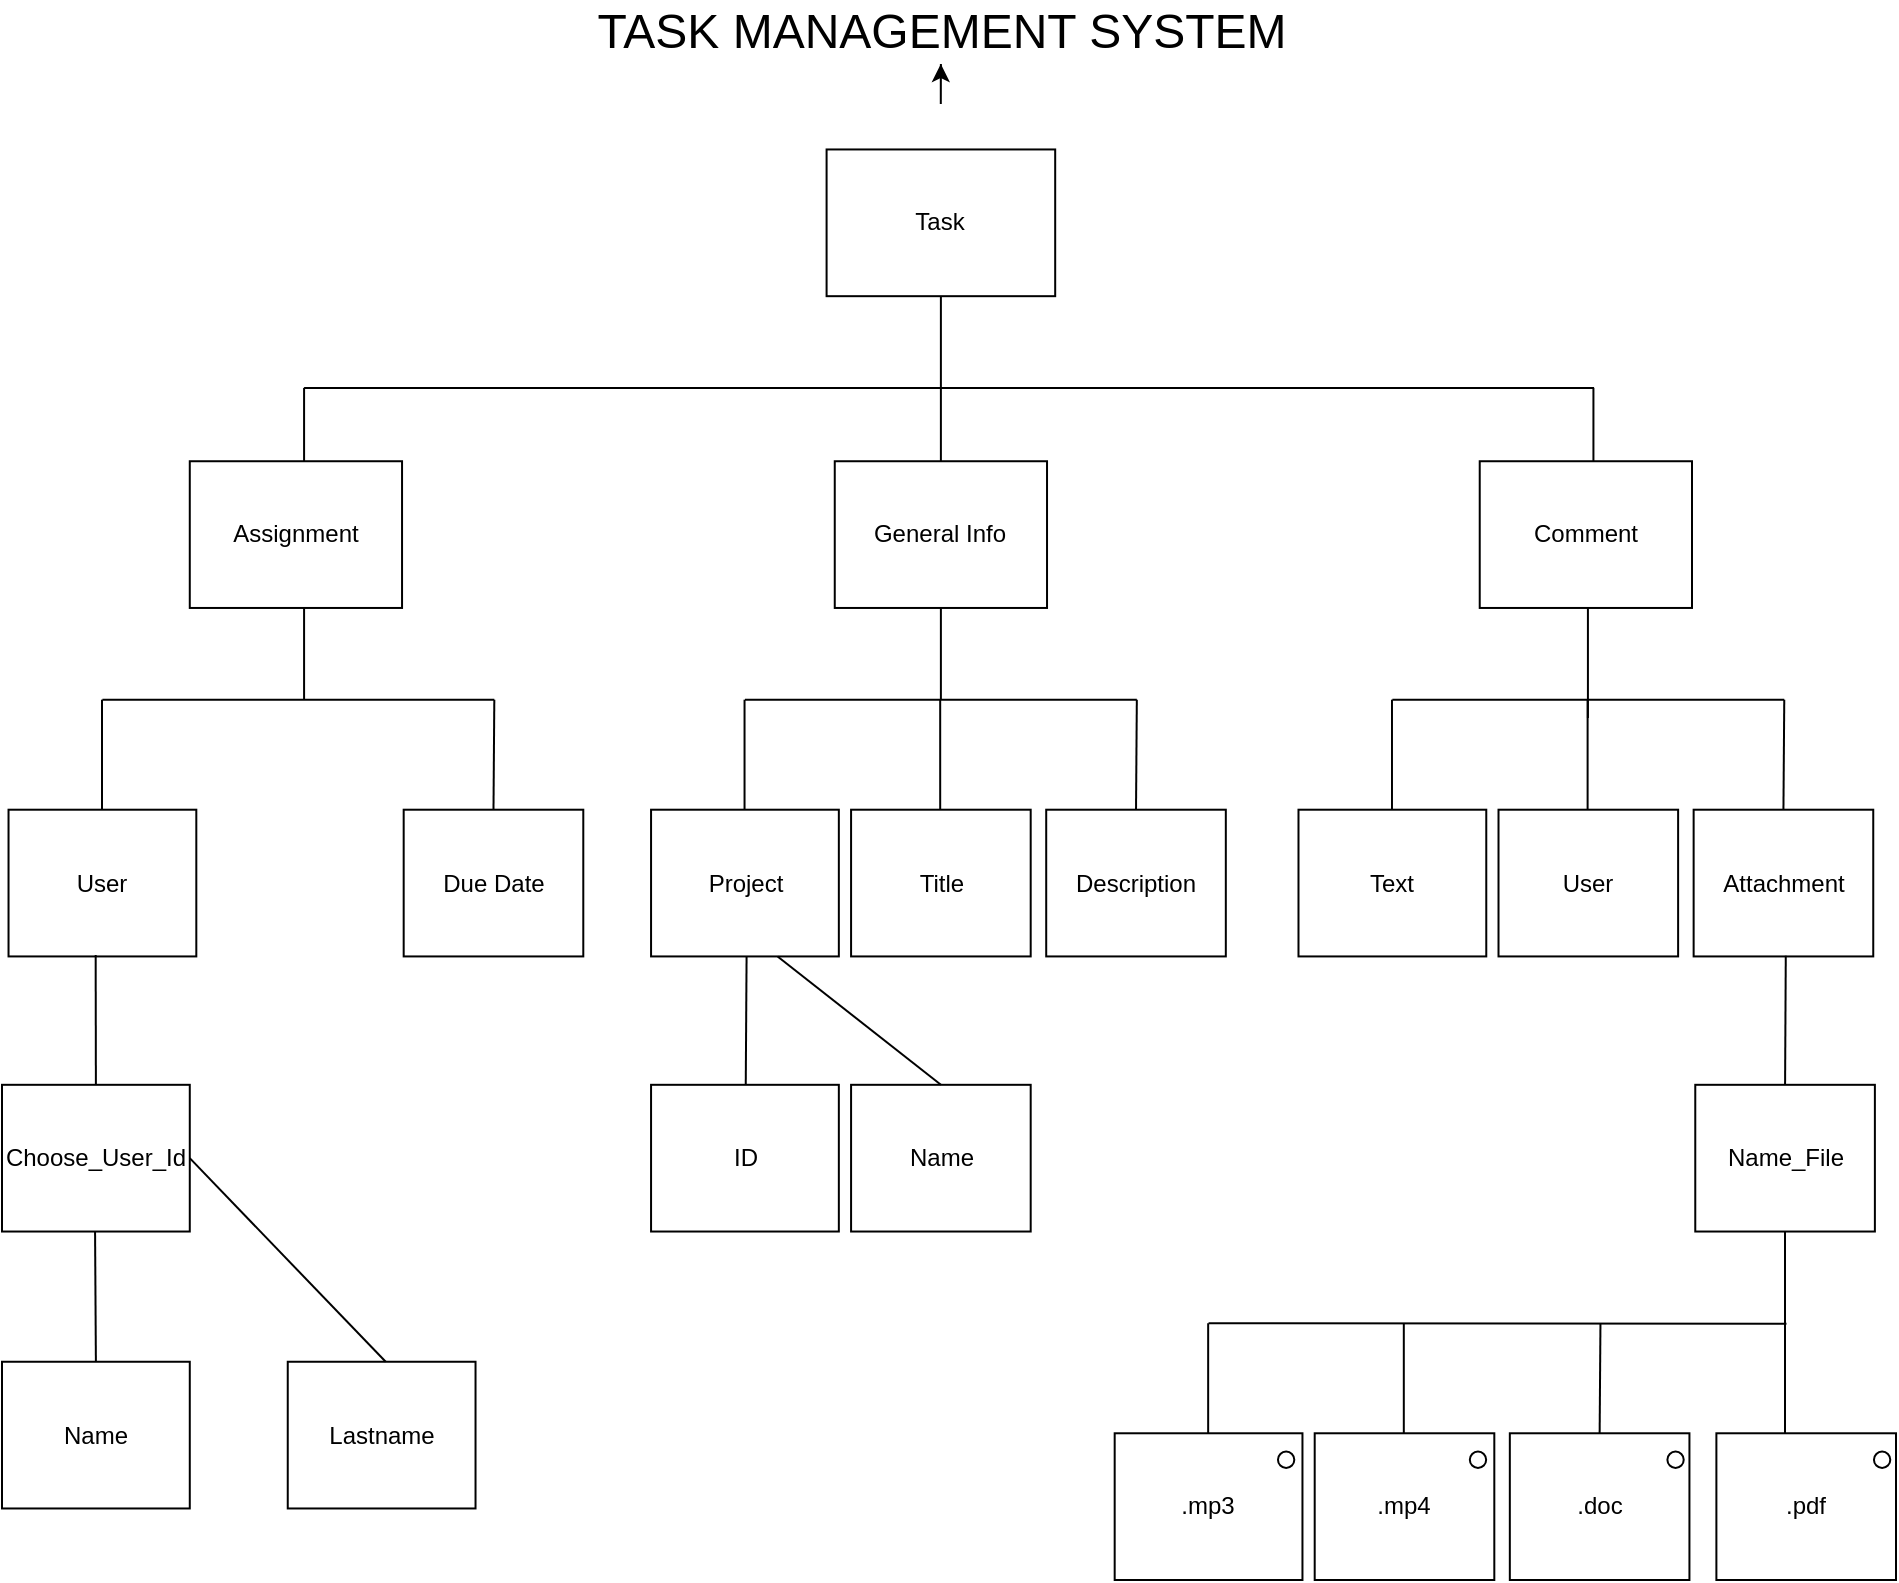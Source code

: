 <mxfile version="24.4.0" type="device">
  <diagram name="Page-1" id="64c3da0e-402f-94eb-ee01-a36477274f13">
    <mxGraphModel dx="2206" dy="1351" grid="1" gridSize="10" guides="1" tooltips="1" connect="1" arrows="1" fold="1" page="1" pageScale="1" pageWidth="1169" pageHeight="826" background="none" math="0" shadow="0">
      <root>
        <mxCell id="0" />
        <mxCell id="1" parent="0" />
        <mxCell id="usqcu13enTpnTAuMg_rE-304" value="" style="group" vertex="1" connectable="0" parent="1">
          <mxGeometry x="133" y="30" width="947" height="790" as="geometry" />
        </mxCell>
        <mxCell id="usqcu13enTpnTAuMg_rE-299" value="&lt;font style=&quot;font-size: 24px;&quot;&gt;TASK MANAGEMENT SYSTEM&lt;/font&gt;" style="text;html=1;align=center;verticalAlign=middle;whiteSpace=wrap;rounded=0;" vertex="1" parent="usqcu13enTpnTAuMg_rE-304">
          <mxGeometry x="272.626" width="393.634" height="32.027" as="geometry" />
        </mxCell>
        <mxCell id="usqcu13enTpnTAuMg_rE-300" style="edgeStyle=orthogonalEdgeStyle;rounded=0;orthogonalLoop=1;jettySize=auto;html=1;exitX=0.5;exitY=1;exitDx=0;exitDy=0;" edge="1" parent="usqcu13enTpnTAuMg_rE-304" source="usqcu13enTpnTAuMg_rE-299" target="usqcu13enTpnTAuMg_rE-299">
          <mxGeometry relative="1" as="geometry" />
        </mxCell>
        <mxCell id="usqcu13enTpnTAuMg_rE-234" value="Task" style="rounded=0;whiteSpace=wrap;html=1;" vertex="1" parent="usqcu13enTpnTAuMg_rE-304">
          <mxGeometry x="412.295" y="74.73" width="114.3" height="73.361" as="geometry" />
        </mxCell>
        <mxCell id="usqcu13enTpnTAuMg_rE-236" value="" style="endArrow=none;html=1;rounded=0;entryX=0.5;entryY=1;entryDx=0;entryDy=0;" edge="1" parent="usqcu13enTpnTAuMg_rE-304" source="usqcu13enTpnTAuMg_rE-237" target="usqcu13enTpnTAuMg_rE-234">
          <mxGeometry width="50" height="50" relative="1" as="geometry">
            <mxPoint x="469.445" y="230.622" as="sourcePoint" />
            <mxPoint x="493.938" y="138.921" as="targetPoint" />
          </mxGeometry>
        </mxCell>
        <mxCell id="usqcu13enTpnTAuMg_rE-237" value="General Info" style="rounded=0;whiteSpace=wrap;html=1;" vertex="1" parent="usqcu13enTpnTAuMg_rE-304">
          <mxGeometry x="416.378" y="230.622" width="106.135" height="73.361" as="geometry" />
        </mxCell>
        <mxCell id="usqcu13enTpnTAuMg_rE-238" value="Assignment" style="rounded=0;whiteSpace=wrap;html=1;" vertex="1" parent="usqcu13enTpnTAuMg_rE-304">
          <mxGeometry x="93.889" y="230.622" width="106.135" height="73.361" as="geometry" />
        </mxCell>
        <mxCell id="usqcu13enTpnTAuMg_rE-239" value="Comment" style="rounded=0;whiteSpace=wrap;html=1;" vertex="1" parent="usqcu13enTpnTAuMg_rE-304">
          <mxGeometry x="738.866" y="230.622" width="106.135" height="73.361" as="geometry" />
        </mxCell>
        <mxCell id="usqcu13enTpnTAuMg_rE-241" value="" style="endArrow=none;html=1;rounded=0;" edge="1" parent="usqcu13enTpnTAuMg_rE-304">
          <mxGeometry width="50" height="50" relative="1" as="geometry">
            <mxPoint x="151.039" y="230.622" as="sourcePoint" />
            <mxPoint x="151.039" y="193.941" as="targetPoint" />
          </mxGeometry>
        </mxCell>
        <mxCell id="usqcu13enTpnTAuMg_rE-243" value="" style="group;fontStyle=4" vertex="1" connectable="0" parent="usqcu13enTpnTAuMg_rE-304">
          <mxGeometry x="151.039" y="193.941" width="644.977" height="36.681" as="geometry" />
        </mxCell>
        <mxCell id="usqcu13enTpnTAuMg_rE-240" value="" style="endArrow=none;html=1;rounded=0;" edge="1" parent="usqcu13enTpnTAuMg_rE-243">
          <mxGeometry width="50" height="50" relative="1" as="geometry">
            <mxPoint x="644.977" as="sourcePoint" />
            <mxPoint as="targetPoint" />
          </mxGeometry>
        </mxCell>
        <mxCell id="usqcu13enTpnTAuMg_rE-242" value="" style="endArrow=none;html=1;rounded=0;" edge="1" parent="usqcu13enTpnTAuMg_rE-243">
          <mxGeometry width="50" height="50" relative="1" as="geometry">
            <mxPoint x="644.678" y="36.681" as="sourcePoint" />
            <mxPoint x="644.678" as="targetPoint" />
          </mxGeometry>
        </mxCell>
        <mxCell id="usqcu13enTpnTAuMg_rE-244" value="Project" style="rounded=0;whiteSpace=wrap;html=1;" vertex="1" parent="usqcu13enTpnTAuMg_rE-304">
          <mxGeometry x="324.53" y="404.854" width="93.889" height="73.361" as="geometry" />
        </mxCell>
        <mxCell id="usqcu13enTpnTAuMg_rE-245" value="Description" style="rounded=0;whiteSpace=wrap;html=1;" vertex="1" parent="usqcu13enTpnTAuMg_rE-304">
          <mxGeometry x="522.105" y="404.854" width="89.807" height="73.361" as="geometry" />
        </mxCell>
        <mxCell id="usqcu13enTpnTAuMg_rE-249" value="" style="endArrow=none;html=1;rounded=0;" edge="1" parent="usqcu13enTpnTAuMg_rE-304">
          <mxGeometry width="50" height="50" relative="1" as="geometry">
            <mxPoint x="469.445" y="349.834" as="sourcePoint" />
            <mxPoint x="469.445" y="303.983" as="targetPoint" />
          </mxGeometry>
        </mxCell>
        <mxCell id="usqcu13enTpnTAuMg_rE-250" value="" style="endArrow=none;html=1;rounded=0;" edge="1" parent="usqcu13enTpnTAuMg_rE-304">
          <mxGeometry width="50" height="50" relative="1" as="geometry">
            <mxPoint x="567.416" y="349.834" as="sourcePoint" />
            <mxPoint x="371.474" y="349.834" as="targetPoint" />
          </mxGeometry>
        </mxCell>
        <mxCell id="usqcu13enTpnTAuMg_rE-251" value="" style="endArrow=none;html=1;rounded=0;exitX=0.5;exitY=0;exitDx=0;exitDy=0;" edge="1" parent="usqcu13enTpnTAuMg_rE-304" source="usqcu13enTpnTAuMg_rE-245">
          <mxGeometry width="50" height="50" relative="1" as="geometry">
            <mxPoint x="567.416" y="395.684" as="sourcePoint" />
            <mxPoint x="567.416" y="349.834" as="targetPoint" />
          </mxGeometry>
        </mxCell>
        <mxCell id="usqcu13enTpnTAuMg_rE-252" value="" style="endArrow=none;html=1;rounded=0;exitX=0.5;exitY=0;exitDx=0;exitDy=0;" edge="1" parent="usqcu13enTpnTAuMg_rE-304">
          <mxGeometry width="50" height="50" relative="1" as="geometry">
            <mxPoint x="371.27" y="404.854" as="sourcePoint" />
            <mxPoint x="371.27" y="349.834" as="targetPoint" />
          </mxGeometry>
        </mxCell>
        <mxCell id="usqcu13enTpnTAuMg_rE-253" value="User" style="rounded=0;whiteSpace=wrap;html=1;" vertex="1" parent="usqcu13enTpnTAuMg_rE-304">
          <mxGeometry x="3.266" y="404.854" width="93.889" height="73.361" as="geometry" />
        </mxCell>
        <mxCell id="usqcu13enTpnTAuMg_rE-254" value="Due Date" style="rounded=0;whiteSpace=wrap;html=1;" vertex="1" parent="usqcu13enTpnTAuMg_rE-304">
          <mxGeometry x="200.841" y="404.854" width="89.807" height="73.361" as="geometry" />
        </mxCell>
        <mxCell id="usqcu13enTpnTAuMg_rE-255" value="" style="endArrow=none;html=1;rounded=0;" edge="1" parent="usqcu13enTpnTAuMg_rE-304">
          <mxGeometry width="50" height="50" relative="1" as="geometry">
            <mxPoint x="246.153" y="349.834" as="sourcePoint" />
            <mxPoint x="50.21" y="349.834" as="targetPoint" />
          </mxGeometry>
        </mxCell>
        <mxCell id="usqcu13enTpnTAuMg_rE-256" value="" style="endArrow=none;html=1;rounded=0;exitX=0.5;exitY=0;exitDx=0;exitDy=0;" edge="1" parent="usqcu13enTpnTAuMg_rE-304" source="usqcu13enTpnTAuMg_rE-254">
          <mxGeometry width="50" height="50" relative="1" as="geometry">
            <mxPoint x="246.153" y="395.684" as="sourcePoint" />
            <mxPoint x="246.153" y="349.834" as="targetPoint" />
          </mxGeometry>
        </mxCell>
        <mxCell id="usqcu13enTpnTAuMg_rE-257" value="" style="endArrow=none;html=1;rounded=0;exitX=0.5;exitY=0;exitDx=0;exitDy=0;" edge="1" parent="usqcu13enTpnTAuMg_rE-304">
          <mxGeometry width="50" height="50" relative="1" as="geometry">
            <mxPoint x="50.006" y="404.854" as="sourcePoint" />
            <mxPoint x="50.006" y="349.834" as="targetPoint" />
          </mxGeometry>
        </mxCell>
        <mxCell id="usqcu13enTpnTAuMg_rE-258" value="" style="endArrow=none;html=1;rounded=0;" edge="1" parent="usqcu13enTpnTAuMg_rE-304">
          <mxGeometry width="50" height="50" relative="1" as="geometry">
            <mxPoint x="151.039" y="349.834" as="sourcePoint" />
            <mxPoint x="151.039" y="303.983" as="targetPoint" />
          </mxGeometry>
        </mxCell>
        <mxCell id="usqcu13enTpnTAuMg_rE-259" value="Choose_User_Id" style="rounded=0;whiteSpace=wrap;html=1;" vertex="1" parent="usqcu13enTpnTAuMg_rE-304">
          <mxGeometry y="542.406" width="93.889" height="73.361" as="geometry" />
        </mxCell>
        <mxCell id="usqcu13enTpnTAuMg_rE-260" value="" style="endArrow=none;html=1;rounded=0;exitX=0.5;exitY=0;exitDx=0;exitDy=0;entryX=0.464;entryY=0.99;entryDx=0;entryDy=0;entryPerimeter=0;" edge="1" parent="usqcu13enTpnTAuMg_rE-304" source="usqcu13enTpnTAuMg_rE-259" target="usqcu13enTpnTAuMg_rE-253">
          <mxGeometry width="50" height="50" relative="1" as="geometry">
            <mxPoint x="49.778" y="524.066" as="sourcePoint" />
            <mxPoint x="49.778" y="478.216" as="targetPoint" />
          </mxGeometry>
        </mxCell>
        <mxCell id="usqcu13enTpnTAuMg_rE-261" value="Name" style="rounded=0;whiteSpace=wrap;html=1;" vertex="1" parent="usqcu13enTpnTAuMg_rE-304">
          <mxGeometry y="680.875" width="93.889" height="73.361" as="geometry" />
        </mxCell>
        <mxCell id="usqcu13enTpnTAuMg_rE-262" value="" style="endArrow=none;html=1;rounded=0;exitX=0.5;exitY=0;exitDx=0;exitDy=0;entryX=0.464;entryY=0.99;entryDx=0;entryDy=0;entryPerimeter=0;" edge="1" parent="usqcu13enTpnTAuMg_rE-304" source="usqcu13enTpnTAuMg_rE-261">
          <mxGeometry width="50" height="50" relative="1" as="geometry">
            <mxPoint x="49.778" y="662.535" as="sourcePoint" />
            <mxPoint x="46.536" y="615.767" as="targetPoint" />
          </mxGeometry>
        </mxCell>
        <mxCell id="usqcu13enTpnTAuMg_rE-263" value="Lastname" style="rounded=0;whiteSpace=wrap;html=1;" vertex="1" parent="usqcu13enTpnTAuMg_rE-304">
          <mxGeometry x="142.875" y="680.875" width="93.889" height="73.361" as="geometry" />
        </mxCell>
        <mxCell id="usqcu13enTpnTAuMg_rE-264" value="" style="endArrow=none;html=1;rounded=0;entryX=1;entryY=0.5;entryDx=0;entryDy=0;" edge="1" parent="usqcu13enTpnTAuMg_rE-304" target="usqcu13enTpnTAuMg_rE-259">
          <mxGeometry width="50" height="50" relative="1" as="geometry">
            <mxPoint x="191.86" y="680.875" as="sourcePoint" />
            <mxPoint x="191.86" y="616.685" as="targetPoint" />
          </mxGeometry>
        </mxCell>
        <mxCell id="usqcu13enTpnTAuMg_rE-265" value="Title" style="rounded=0;whiteSpace=wrap;html=1;" vertex="1" parent="usqcu13enTpnTAuMg_rE-304">
          <mxGeometry x="424.542" y="404.854" width="89.807" height="73.361" as="geometry" />
        </mxCell>
        <mxCell id="usqcu13enTpnTAuMg_rE-266" value="" style="endArrow=none;html=1;rounded=0;exitX=0.5;exitY=0;exitDx=0;exitDy=0;" edge="1" parent="usqcu13enTpnTAuMg_rE-304">
          <mxGeometry width="50" height="50" relative="1" as="geometry">
            <mxPoint x="469.094" y="404.854" as="sourcePoint" />
            <mxPoint x="469.094" y="349.834" as="targetPoint" />
          </mxGeometry>
        </mxCell>
        <mxCell id="usqcu13enTpnTAuMg_rE-267" value="ID" style="rounded=0;whiteSpace=wrap;html=1;" vertex="1" parent="usqcu13enTpnTAuMg_rE-304">
          <mxGeometry x="324.53" y="542.406" width="93.889" height="73.361" as="geometry" />
        </mxCell>
        <mxCell id="usqcu13enTpnTAuMg_rE-269" value="Name" style="rounded=0;whiteSpace=wrap;html=1;" vertex="1" parent="usqcu13enTpnTAuMg_rE-304">
          <mxGeometry x="424.542" y="542.406" width="89.807" height="73.361" as="geometry" />
        </mxCell>
        <mxCell id="usqcu13enTpnTAuMg_rE-270" value="" style="endArrow=none;html=1;rounded=0;exitX=0.5;exitY=0;exitDx=0;exitDy=0;" edge="1" parent="usqcu13enTpnTAuMg_rE-304">
          <mxGeometry width="50" height="50" relative="1" as="geometry">
            <mxPoint x="371.882" y="542.406" as="sourcePoint" />
            <mxPoint x="372.291" y="478.216" as="targetPoint" />
          </mxGeometry>
        </mxCell>
        <mxCell id="usqcu13enTpnTAuMg_rE-271" value="" style="endArrow=none;html=1;rounded=0;exitX=0.5;exitY=0;exitDx=0;exitDy=0;" edge="1" parent="usqcu13enTpnTAuMg_rE-304" source="usqcu13enTpnTAuMg_rE-269">
          <mxGeometry width="50" height="50" relative="1" as="geometry">
            <mxPoint x="380.047" y="551.577" as="sourcePoint" />
            <mxPoint x="387.803" y="478.216" as="targetPoint" />
          </mxGeometry>
        </mxCell>
        <mxCell id="usqcu13enTpnTAuMg_rE-272" value="Text" style="rounded=0;whiteSpace=wrap;html=1;" vertex="1" parent="usqcu13enTpnTAuMg_rE-304">
          <mxGeometry x="648.243" y="404.854" width="93.889" height="73.361" as="geometry" />
        </mxCell>
        <mxCell id="usqcu13enTpnTAuMg_rE-273" value="Attachment" style="rounded=0;whiteSpace=wrap;html=1;" vertex="1" parent="usqcu13enTpnTAuMg_rE-304">
          <mxGeometry x="845.818" y="404.854" width="89.807" height="73.361" as="geometry" />
        </mxCell>
        <mxCell id="usqcu13enTpnTAuMg_rE-274" value="" style="endArrow=none;html=1;rounded=0;" edge="1" parent="usqcu13enTpnTAuMg_rE-304">
          <mxGeometry width="50" height="50" relative="1" as="geometry">
            <mxPoint x="891.13" y="349.834" as="sourcePoint" />
            <mxPoint x="695.187" y="349.834" as="targetPoint" />
          </mxGeometry>
        </mxCell>
        <mxCell id="usqcu13enTpnTAuMg_rE-275" value="" style="endArrow=none;html=1;rounded=0;exitX=0.5;exitY=0;exitDx=0;exitDy=0;" edge="1" parent="usqcu13enTpnTAuMg_rE-304" source="usqcu13enTpnTAuMg_rE-273">
          <mxGeometry width="50" height="50" relative="1" as="geometry">
            <mxPoint x="891.13" y="395.684" as="sourcePoint" />
            <mxPoint x="891.13" y="349.834" as="targetPoint" />
          </mxGeometry>
        </mxCell>
        <mxCell id="usqcu13enTpnTAuMg_rE-276" value="" style="endArrow=none;html=1;rounded=0;exitX=0.5;exitY=0;exitDx=0;exitDy=0;" edge="1" parent="usqcu13enTpnTAuMg_rE-304">
          <mxGeometry width="50" height="50" relative="1" as="geometry">
            <mxPoint x="694.983" y="404.854" as="sourcePoint" />
            <mxPoint x="694.983" y="349.834" as="targetPoint" />
          </mxGeometry>
        </mxCell>
        <mxCell id="usqcu13enTpnTAuMg_rE-277" value="User" style="rounded=0;whiteSpace=wrap;html=1;" vertex="1" parent="usqcu13enTpnTAuMg_rE-304">
          <mxGeometry x="748.255" y="404.854" width="89.807" height="73.361" as="geometry" />
        </mxCell>
        <mxCell id="usqcu13enTpnTAuMg_rE-278" value="" style="endArrow=none;html=1;rounded=0;exitX=0.5;exitY=0;exitDx=0;exitDy=0;" edge="1" parent="usqcu13enTpnTAuMg_rE-304">
          <mxGeometry width="50" height="50" relative="1" as="geometry">
            <mxPoint x="792.807" y="404.854" as="sourcePoint" />
            <mxPoint x="792.807" y="349.834" as="targetPoint" />
          </mxGeometry>
        </mxCell>
        <mxCell id="usqcu13enTpnTAuMg_rE-279" value="Name_File" style="rounded=0;whiteSpace=wrap;html=1;" vertex="1" parent="usqcu13enTpnTAuMg_rE-304">
          <mxGeometry x="846.634" y="542.406" width="89.807" height="73.361" as="geometry" />
        </mxCell>
        <mxCell id="usqcu13enTpnTAuMg_rE-280" value="" style="endArrow=none;html=1;rounded=0;entryX=0.513;entryY=0.996;entryDx=0;entryDy=0;entryPerimeter=0;" edge="1" parent="usqcu13enTpnTAuMg_rE-304" target="usqcu13enTpnTAuMg_rE-273">
          <mxGeometry width="50" height="50" relative="1" as="geometry">
            <mxPoint x="891.538" y="542.406" as="sourcePoint" />
            <mxPoint x="890.558" y="478.216" as="targetPoint" />
          </mxGeometry>
        </mxCell>
        <mxCell id="usqcu13enTpnTAuMg_rE-281" value="" style="endArrow=none;html=1;rounded=0;exitX=0.5;exitY=0;exitDx=0;exitDy=0;" edge="1" parent="usqcu13enTpnTAuMg_rE-304">
          <mxGeometry width="50" height="50" relative="1" as="geometry">
            <mxPoint x="792.962" y="359.004" as="sourcePoint" />
            <mxPoint x="792.962" y="303.983" as="targetPoint" />
          </mxGeometry>
        </mxCell>
        <mxCell id="usqcu13enTpnTAuMg_rE-289" value="" style="endArrow=none;html=1;rounded=0;exitX=0.5;exitY=0;exitDx=0;exitDy=0;" edge="1" parent="usqcu13enTpnTAuMg_rE-304">
          <mxGeometry width="50" height="50" relative="1" as="geometry">
            <mxPoint x="891.505" y="670.788" as="sourcePoint" />
            <mxPoint x="891.505" y="615.767" as="targetPoint" />
          </mxGeometry>
        </mxCell>
        <mxCell id="usqcu13enTpnTAuMg_rE-282" value=".mp3" style="rounded=0;whiteSpace=wrap;html=1;" vertex="1" parent="usqcu13enTpnTAuMg_rE-304">
          <mxGeometry x="556.34" y="716.639" width="93.889" height="73.361" as="geometry" />
        </mxCell>
        <mxCell id="usqcu13enTpnTAuMg_rE-284" value="" style="endArrow=none;html=1;rounded=0;" edge="1" parent="usqcu13enTpnTAuMg_rE-304">
          <mxGeometry width="50" height="50" relative="1" as="geometry">
            <mxPoint x="892.238" y="661.892" as="sourcePoint" />
            <mxPoint x="603.284" y="661.618" as="targetPoint" />
          </mxGeometry>
        </mxCell>
        <mxCell id="usqcu13enTpnTAuMg_rE-285" value="" style="endArrow=none;html=1;rounded=0;exitX=0.5;exitY=0;exitDx=0;exitDy=0;" edge="1" parent="usqcu13enTpnTAuMg_rE-304" source="usqcu13enTpnTAuMg_rE-283">
          <mxGeometry width="50" height="50" relative="1" as="geometry">
            <mxPoint x="799.227" y="707.469" as="sourcePoint" />
            <mxPoint x="799.227" y="661.618" as="targetPoint" />
          </mxGeometry>
        </mxCell>
        <mxCell id="usqcu13enTpnTAuMg_rE-286" value="" style="endArrow=none;html=1;rounded=0;exitX=0.5;exitY=0;exitDx=0;exitDy=0;" edge="1" parent="usqcu13enTpnTAuMg_rE-304">
          <mxGeometry width="50" height="50" relative="1" as="geometry">
            <mxPoint x="603.08" y="716.639" as="sourcePoint" />
            <mxPoint x="603.08" y="661.618" as="targetPoint" />
          </mxGeometry>
        </mxCell>
        <mxCell id="usqcu13enTpnTAuMg_rE-287" value=".mp4" style="rounded=0;whiteSpace=wrap;html=1;" vertex="1" parent="usqcu13enTpnTAuMg_rE-304">
          <mxGeometry x="656.352" y="716.639" width="89.807" height="73.361" as="geometry" />
        </mxCell>
        <mxCell id="usqcu13enTpnTAuMg_rE-288" value="" style="endArrow=none;html=1;rounded=0;exitX=0.5;exitY=0;exitDx=0;exitDy=0;" edge="1" parent="usqcu13enTpnTAuMg_rE-304">
          <mxGeometry width="50" height="50" relative="1" as="geometry">
            <mxPoint x="700.905" y="716.639" as="sourcePoint" />
            <mxPoint x="700.905" y="661.618" as="targetPoint" />
          </mxGeometry>
        </mxCell>
        <mxCell id="usqcu13enTpnTAuMg_rE-290" value="" style="ellipse;whiteSpace=wrap;html=1;aspect=fixed;" vertex="1" parent="usqcu13enTpnTAuMg_rE-304">
          <mxGeometry x="733.913" y="725.809" width="8.164" height="8.164" as="geometry" />
        </mxCell>
        <mxCell id="usqcu13enTpnTAuMg_rE-291" value="" style="ellipse;whiteSpace=wrap;html=1;aspect=fixed;" vertex="1" parent="usqcu13enTpnTAuMg_rE-304">
          <mxGeometry x="637.983" y="725.809" width="8.164" height="8.164" as="geometry" />
        </mxCell>
        <mxCell id="usqcu13enTpnTAuMg_rE-294" value="" style="group" vertex="1" connectable="0" parent="usqcu13enTpnTAuMg_rE-304">
          <mxGeometry x="753.915" y="716.639" width="89.807" height="73.361" as="geometry" />
        </mxCell>
        <mxCell id="usqcu13enTpnTAuMg_rE-283" value=".doc" style="rounded=0;whiteSpace=wrap;html=1;" vertex="1" parent="usqcu13enTpnTAuMg_rE-294">
          <mxGeometry width="89.807" height="73.361" as="geometry" />
        </mxCell>
        <mxCell id="usqcu13enTpnTAuMg_rE-292" value="" style="ellipse;whiteSpace=wrap;html=1;aspect=fixed;" vertex="1" parent="usqcu13enTpnTAuMg_rE-294">
          <mxGeometry x="78.785" y="9.17" width="8.164" height="8.164" as="geometry" />
        </mxCell>
        <mxCell id="usqcu13enTpnTAuMg_rE-295" value="" style="group" vertex="1" connectable="0" parent="usqcu13enTpnTAuMg_rE-304">
          <mxGeometry x="857.193" y="716.639" width="89.807" height="73.361" as="geometry" />
        </mxCell>
        <mxCell id="usqcu13enTpnTAuMg_rE-296" value=".pdf" style="rounded=0;whiteSpace=wrap;html=1;" vertex="1" parent="usqcu13enTpnTAuMg_rE-295">
          <mxGeometry width="89.807" height="73.361" as="geometry" />
        </mxCell>
        <mxCell id="usqcu13enTpnTAuMg_rE-297" value="" style="ellipse;whiteSpace=wrap;html=1;aspect=fixed;" vertex="1" parent="usqcu13enTpnTAuMg_rE-295">
          <mxGeometry x="78.785" y="9.17" width="8.164" height="8.164" as="geometry" />
        </mxCell>
        <mxCell id="usqcu13enTpnTAuMg_rE-298" value="" style="endArrow=none;html=1;rounded=0;exitX=0.5;exitY=0;exitDx=0;exitDy=0;" edge="1" parent="usqcu13enTpnTAuMg_rE-304">
          <mxGeometry width="50" height="50" relative="1" as="geometry">
            <mxPoint x="891.505" y="716.639" as="sourcePoint" />
            <mxPoint x="891.505" y="661.618" as="targetPoint" />
          </mxGeometry>
        </mxCell>
      </root>
    </mxGraphModel>
  </diagram>
</mxfile>

